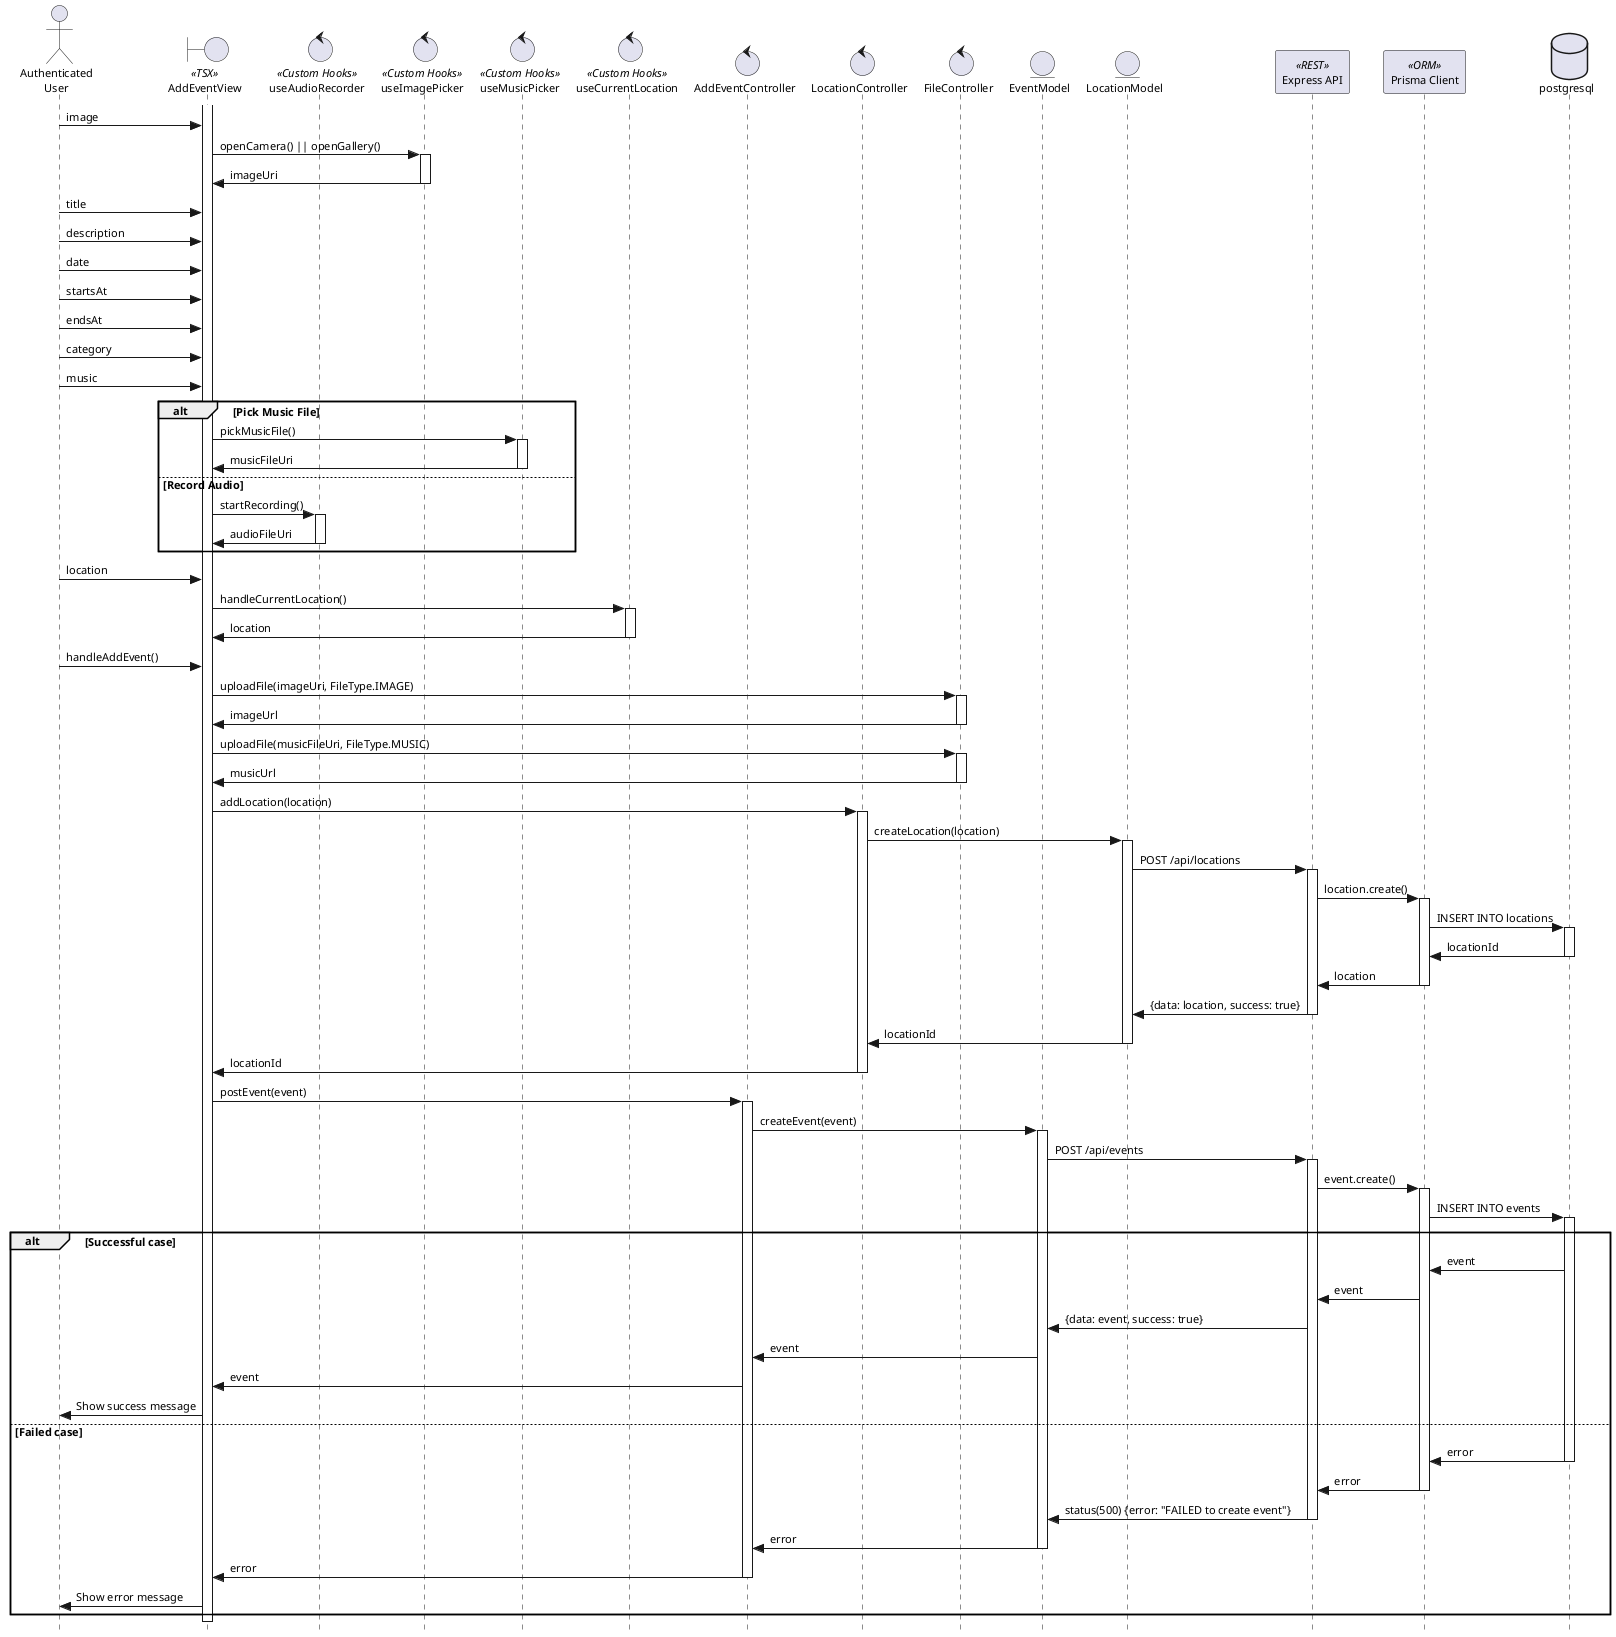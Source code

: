 @startuml
skinparam style strictuml
skinparam defaultFontSize 11
skinparam stereotypePosition top

actor "Authenticated\nUser" as AuthenticatedUser

boundary "AddEventView" as AddEventView << TSX >>

control "useAudioRecorder" as useAudioRecorder << Custom Hooks >>
control "useImagePicker" as useImagePicker << Custom Hooks >>
control "useMusicPicker" as useMusicPicker << Custom Hooks >>
control "useCurrentLocation" as useCurrentLocation << Custom Hooks >>

control "AddEventController" as AddEventController
control "LocationController" as LocationController
control "FileController" as FileController

entity "EventModel" as EventModel
entity "LocationModel" as LocationModel

participant "Express API" as API << REST >>
participant "Prisma Client" as prisma << ORM >>
database postgresql

activate AddEventView
AuthenticatedUser -> AddEventView : image

AddEventView -> useImagePicker : openCamera() || openGallery()
activate useImagePicker
useImagePicker -> AddEventView : imageUri
deactivate useImagePicker

AuthenticatedUser -> AddEventView : title
AuthenticatedUser -> AddEventView : description
AuthenticatedUser -> AddEventView : date
AuthenticatedUser -> AddEventView : startsAt
AuthenticatedUser -> AddEventView : endsAt
AuthenticatedUser -> AddEventView : category
AuthenticatedUser -> AddEventView : music

alt Pick Music File
    AddEventView -> useMusicPicker : pickMusicFile()
    activate useMusicPicker
    useMusicPicker -> AddEventView : musicFileUri
    deactivate useMusicPicker
else Record Audio
    AddEventView -> useAudioRecorder : startRecording()
    activate useAudioRecorder
    useAudioRecorder -> AddEventView : audioFileUri
    deactivate useAudioRecorder
end

AuthenticatedUser -> AddEventView : location

AddEventView -> useCurrentLocation : handleCurrentLocation()
activate useCurrentLocation
useCurrentLocation -> AddEventView : location
deactivate useCurrentLocation

AuthenticatedUser -> AddEventView : handleAddEvent()

AddEventView -> FileController : uploadFile(imageUri, FileType.IMAGE)
activate FileController
FileController -> AddEventView : imageUrl
deactivate FileController

AddEventView -> FileController : uploadFile(musicFileUri, FileType.MUSIC)
activate FileController
FileController -> AddEventView : musicUrl
deactivate FileController


' Location 
AddEventView -> LocationController : addLocation(location)
activate LocationController
LocationController -> LocationModel : createLocation(location)
activate LocationModel

LocationModel -> API : POST /api/locations
activate API
API -> prisma : location.create()
activate prisma
prisma -> postgresql : INSERT INTO locations
activate postgresql
postgresql -> prisma : locationId
deactivate postgresql
prisma -> API : location
deactivate prisma
API -> LocationModel : {data: location, success: true}
deactivate API

LocationModel -> LocationController : locationId
deactivate LocationModel
LocationController -> AddEventView : locationId
deactivate LocationController


' Event
AddEventView -> AddEventController : postEvent(event)
activate AddEventController

AddEventController -> EventModel : createEvent(event)
activate EventModel

EventModel -> API : POST /api/events
activate API
API -> prisma : event.create()
activate prisma
prisma -> postgresql : INSERT INTO events
activate postgresql

alt Successful case
    postgresql -> prisma : event

    prisma -> API : event

    API -> EventModel : {data: event, success: true}

    EventModel -> AddEventController : event

    AddEventController -> AddEventView : event

    AddEventView -> AuthenticatedUser : Show success message
else Failed case
    postgresql -> prisma : error
    deactivate postgresql
    prisma -> API : error
    deactivate prisma
    API -> EventModel : status(500) {error: "FAILED to create event"}
    deactivate API
    EventModel -> AddEventController : error
    deactivate EventModel
    AddEventController -> AddEventView : error
    deactivate AddEventController
    AddEventView -> AuthenticatedUser : Show error message
end
deactivate AddEventView

@enduml







